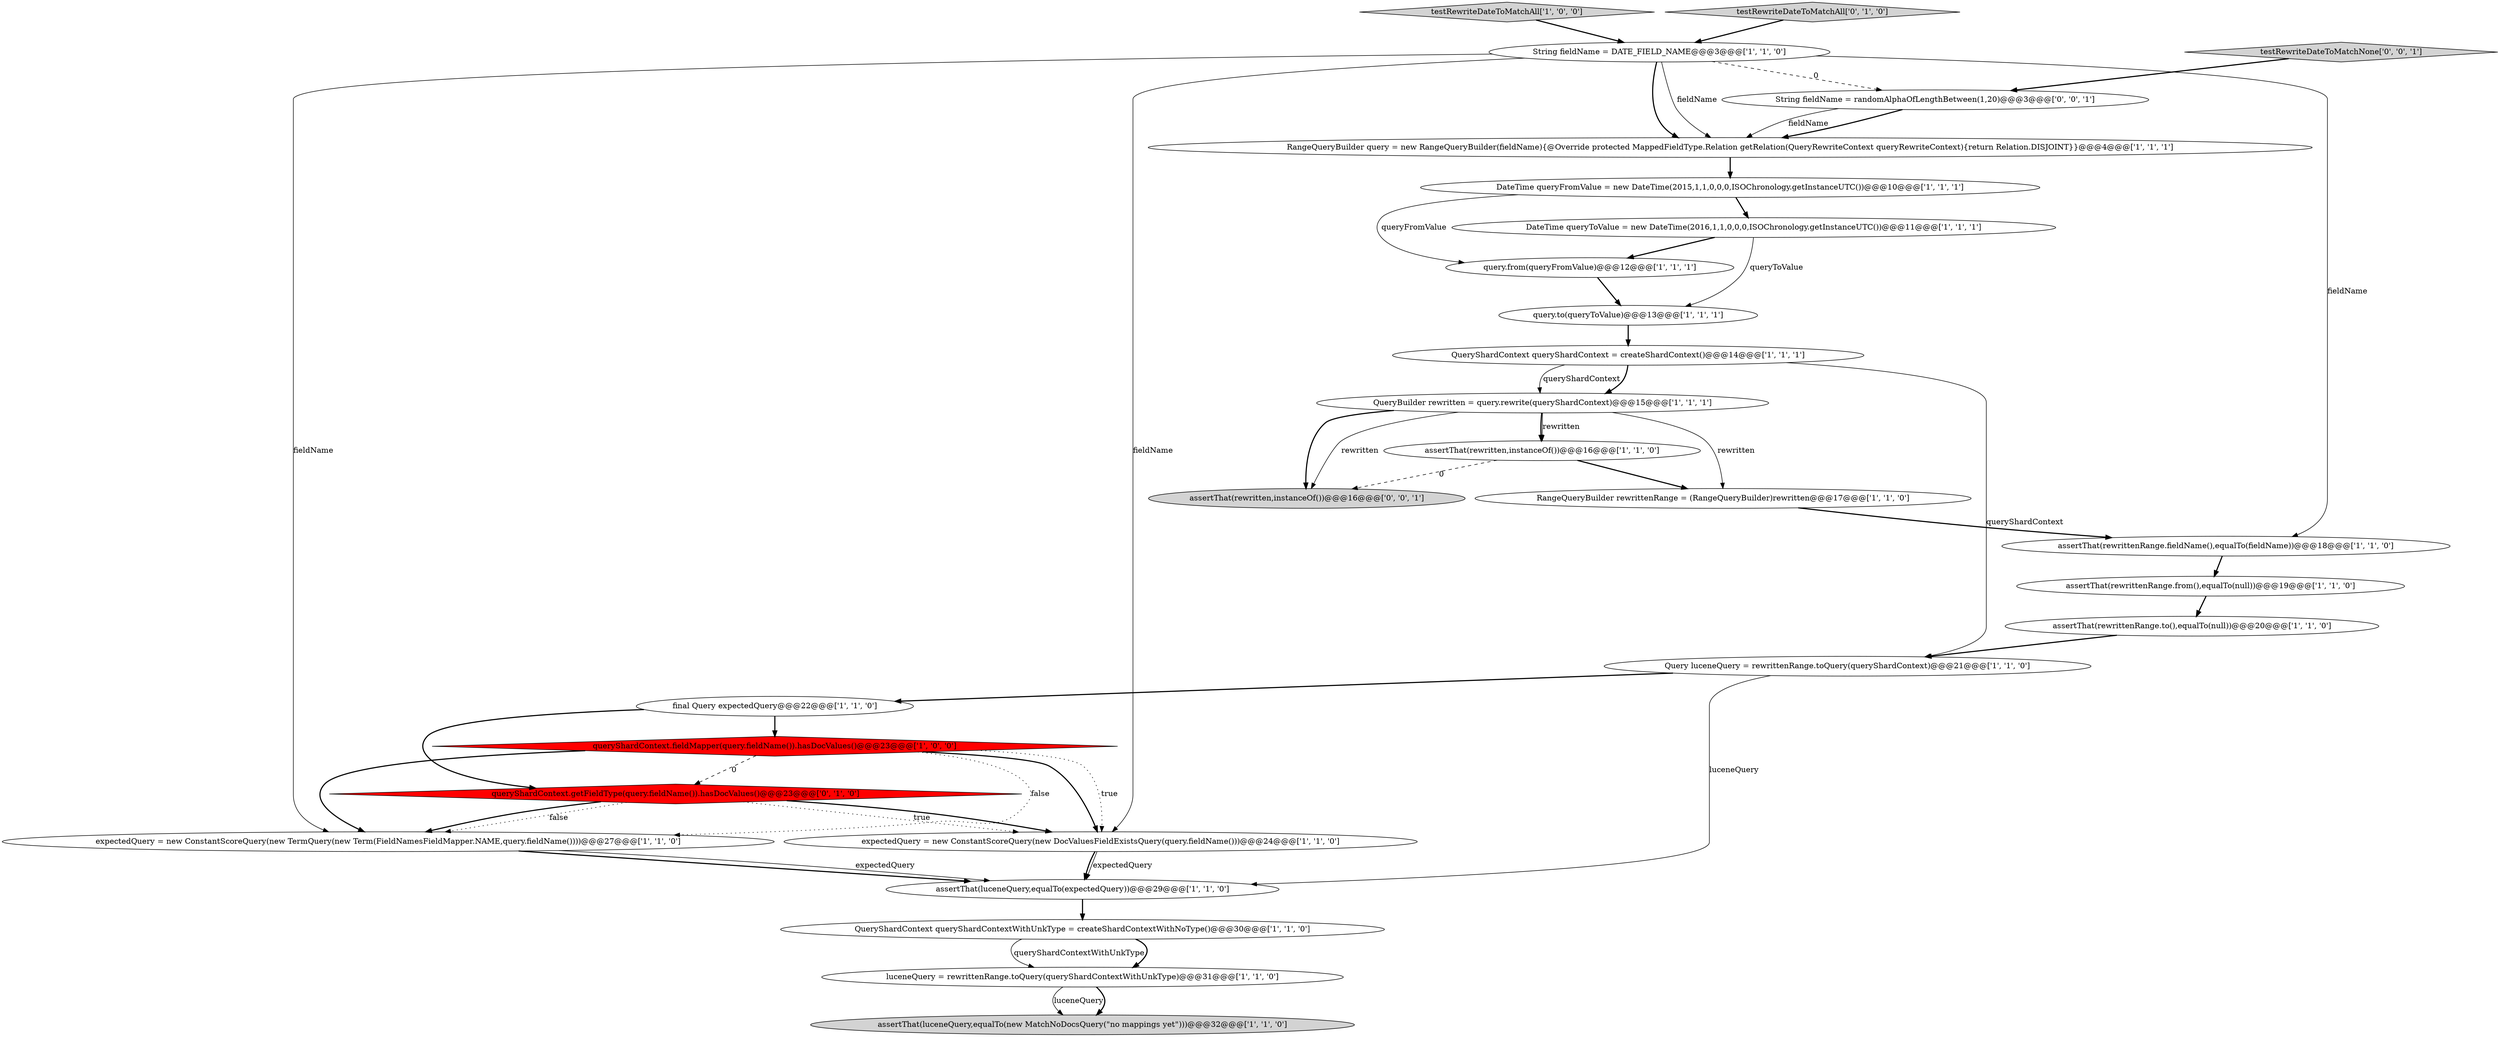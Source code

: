 digraph {
3 [style = filled, label = "testRewriteDateToMatchAll['1', '0', '0']", fillcolor = lightgray, shape = diamond image = "AAA0AAABBB1BBB"];
16 [style = filled, label = "queryShardContext.fieldMapper(query.fieldName()).hasDocValues()@@@23@@@['1', '0', '0']", fillcolor = red, shape = diamond image = "AAA1AAABBB1BBB"];
11 [style = filled, label = "DateTime queryFromValue = new DateTime(2015,1,1,0,0,0,ISOChronology.getInstanceUTC())@@@10@@@['1', '1', '1']", fillcolor = white, shape = ellipse image = "AAA0AAABBB1BBB"];
8 [style = filled, label = "query.from(queryFromValue)@@@12@@@['1', '1', '1']", fillcolor = white, shape = ellipse image = "AAA0AAABBB1BBB"];
25 [style = filled, label = "testRewriteDateToMatchNone['0', '0', '1']", fillcolor = lightgray, shape = diamond image = "AAA0AAABBB3BBB"];
5 [style = filled, label = "assertThat(rewrittenRange.fieldName(),equalTo(fieldName))@@@18@@@['1', '1', '0']", fillcolor = white, shape = ellipse image = "AAA0AAABBB1BBB"];
0 [style = filled, label = "String fieldName = DATE_FIELD_NAME@@@3@@@['1', '1', '0']", fillcolor = white, shape = ellipse image = "AAA0AAABBB1BBB"];
12 [style = filled, label = "Query luceneQuery = rewrittenRange.toQuery(queryShardContext)@@@21@@@['1', '1', '0']", fillcolor = white, shape = ellipse image = "AAA0AAABBB1BBB"];
26 [style = filled, label = "assertThat(rewritten,instanceOf())@@@16@@@['0', '0', '1']", fillcolor = lightgray, shape = ellipse image = "AAA0AAABBB3BBB"];
17 [style = filled, label = "query.to(queryToValue)@@@13@@@['1', '1', '1']", fillcolor = white, shape = ellipse image = "AAA0AAABBB1BBB"];
6 [style = filled, label = "assertThat(luceneQuery,equalTo(expectedQuery))@@@29@@@['1', '1', '0']", fillcolor = white, shape = ellipse image = "AAA0AAABBB1BBB"];
1 [style = filled, label = "expectedQuery = new ConstantScoreQuery(new DocValuesFieldExistsQuery(query.fieldName()))@@@24@@@['1', '1', '0']", fillcolor = white, shape = ellipse image = "AAA0AAABBB1BBB"];
27 [style = filled, label = "String fieldName = randomAlphaOfLengthBetween(1,20)@@@3@@@['0', '0', '1']", fillcolor = white, shape = ellipse image = "AAA0AAABBB3BBB"];
14 [style = filled, label = "RangeQueryBuilder query = new RangeQueryBuilder(fieldName){@Override protected MappedFieldType.Relation getRelation(QueryRewriteContext queryRewriteContext){return Relation.DISJOINT}}@@@4@@@['1', '1', '1']", fillcolor = white, shape = ellipse image = "AAA0AAABBB1BBB"];
9 [style = filled, label = "expectedQuery = new ConstantScoreQuery(new TermQuery(new Term(FieldNamesFieldMapper.NAME,query.fieldName())))@@@27@@@['1', '1', '0']", fillcolor = white, shape = ellipse image = "AAA0AAABBB1BBB"];
15 [style = filled, label = "assertThat(rewritten,instanceOf())@@@16@@@['1', '1', '0']", fillcolor = white, shape = ellipse image = "AAA0AAABBB1BBB"];
21 [style = filled, label = "assertThat(luceneQuery,equalTo(new MatchNoDocsQuery(\"no mappings yet\")))@@@32@@@['1', '1', '0']", fillcolor = lightgray, shape = ellipse image = "AAA0AAABBB1BBB"];
10 [style = filled, label = "assertThat(rewrittenRange.to(),equalTo(null))@@@20@@@['1', '1', '0']", fillcolor = white, shape = ellipse image = "AAA0AAABBB1BBB"];
23 [style = filled, label = "testRewriteDateToMatchAll['0', '1', '0']", fillcolor = lightgray, shape = diamond image = "AAA0AAABBB2BBB"];
18 [style = filled, label = "final Query expectedQuery@@@22@@@['1', '1', '0']", fillcolor = white, shape = ellipse image = "AAA0AAABBB1BBB"];
24 [style = filled, label = "queryShardContext.getFieldType(query.fieldName()).hasDocValues()@@@23@@@['0', '1', '0']", fillcolor = red, shape = diamond image = "AAA1AAABBB2BBB"];
4 [style = filled, label = "QueryShardContext queryShardContext = createShardContext()@@@14@@@['1', '1', '1']", fillcolor = white, shape = ellipse image = "AAA0AAABBB1BBB"];
7 [style = filled, label = "QueryShardContext queryShardContextWithUnkType = createShardContextWithNoType()@@@30@@@['1', '1', '0']", fillcolor = white, shape = ellipse image = "AAA0AAABBB1BBB"];
19 [style = filled, label = "luceneQuery = rewrittenRange.toQuery(queryShardContextWithUnkType)@@@31@@@['1', '1', '0']", fillcolor = white, shape = ellipse image = "AAA0AAABBB1BBB"];
20 [style = filled, label = "QueryBuilder rewritten = query.rewrite(queryShardContext)@@@15@@@['1', '1', '1']", fillcolor = white, shape = ellipse image = "AAA0AAABBB1BBB"];
22 [style = filled, label = "RangeQueryBuilder rewrittenRange = (RangeQueryBuilder)rewritten@@@17@@@['1', '1', '0']", fillcolor = white, shape = ellipse image = "AAA0AAABBB1BBB"];
13 [style = filled, label = "DateTime queryToValue = new DateTime(2016,1,1,0,0,0,ISOChronology.getInstanceUTC())@@@11@@@['1', '1', '1']", fillcolor = white, shape = ellipse image = "AAA0AAABBB1BBB"];
2 [style = filled, label = "assertThat(rewrittenRange.from(),equalTo(null))@@@19@@@['1', '1', '0']", fillcolor = white, shape = ellipse image = "AAA0AAABBB1BBB"];
24->1 [style = dotted, label="true"];
16->9 [style = bold, label=""];
18->24 [style = bold, label=""];
4->12 [style = solid, label="queryShardContext"];
27->14 [style = bold, label=""];
16->9 [style = dotted, label="false"];
16->24 [style = dashed, label="0"];
20->26 [style = bold, label=""];
0->9 [style = solid, label="fieldName"];
24->9 [style = dotted, label="false"];
0->27 [style = dashed, label="0"];
0->1 [style = solid, label="fieldName"];
2->10 [style = bold, label=""];
23->0 [style = bold, label=""];
22->5 [style = bold, label=""];
3->0 [style = bold, label=""];
15->22 [style = bold, label=""];
12->6 [style = solid, label="luceneQuery"];
9->6 [style = bold, label=""];
20->26 [style = solid, label="rewritten"];
20->22 [style = solid, label="rewritten"];
8->17 [style = bold, label=""];
25->27 [style = bold, label=""];
7->19 [style = solid, label="queryShardContextWithUnkType"];
5->2 [style = bold, label=""];
0->14 [style = bold, label=""];
1->6 [style = bold, label=""];
0->5 [style = solid, label="fieldName"];
16->1 [style = dotted, label="true"];
4->20 [style = solid, label="queryShardContext"];
16->1 [style = bold, label=""];
11->8 [style = solid, label="queryFromValue"];
10->12 [style = bold, label=""];
0->14 [style = solid, label="fieldName"];
13->17 [style = solid, label="queryToValue"];
11->13 [style = bold, label=""];
4->20 [style = bold, label=""];
12->18 [style = bold, label=""];
19->21 [style = solid, label="luceneQuery"];
15->26 [style = dashed, label="0"];
9->6 [style = solid, label="expectedQuery"];
27->14 [style = solid, label="fieldName"];
19->21 [style = bold, label=""];
24->1 [style = bold, label=""];
13->8 [style = bold, label=""];
6->7 [style = bold, label=""];
20->15 [style = bold, label=""];
14->11 [style = bold, label=""];
7->19 [style = bold, label=""];
17->4 [style = bold, label=""];
24->9 [style = bold, label=""];
20->15 [style = solid, label="rewritten"];
1->6 [style = solid, label="expectedQuery"];
18->16 [style = bold, label=""];
}
